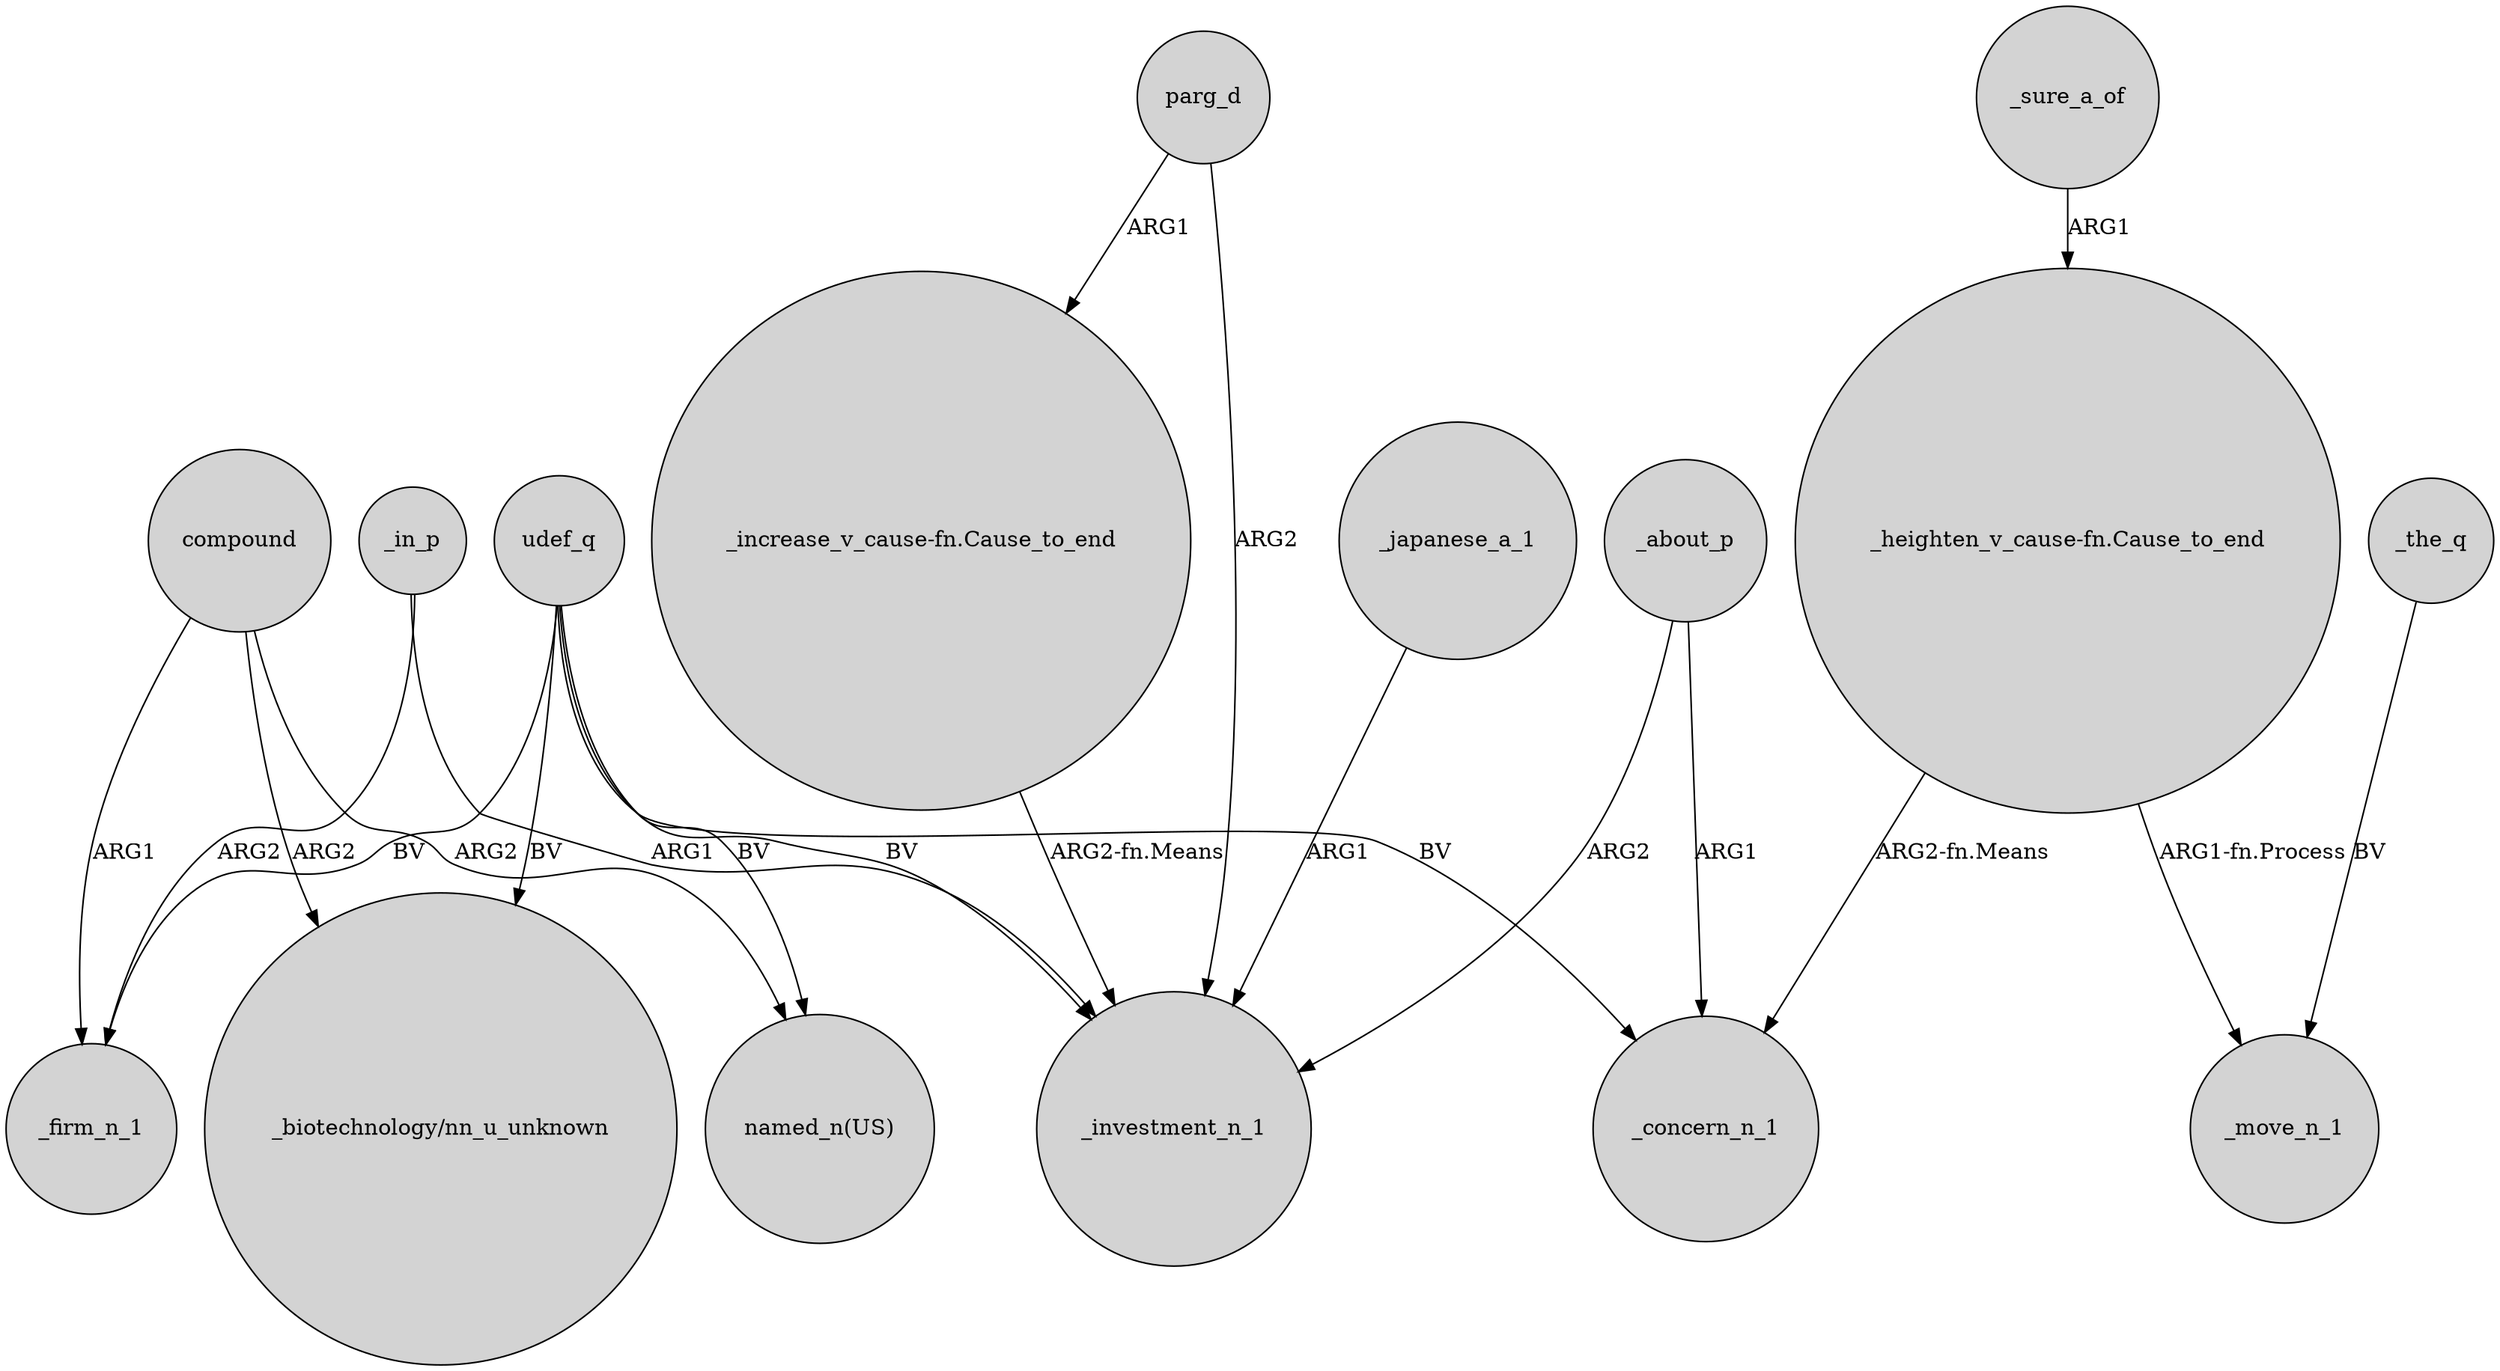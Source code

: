digraph {
	node [shape=circle style=filled]
	compound -> "_biotechnology/nn_u_unknown" [label=ARG2]
	_about_p -> _investment_n_1 [label=ARG2]
	_in_p -> _investment_n_1 [label=ARG1]
	"_heighten_v_cause-fn.Cause_to_end" -> _move_n_1 [label="ARG1-fn.Process"]
	_in_p -> _firm_n_1 [label=ARG2]
	_about_p -> _concern_n_1 [label=ARG1]
	udef_q -> _firm_n_1 [label=BV]
	parg_d -> "_increase_v_cause-fn.Cause_to_end" [label=ARG1]
	udef_q -> "_biotechnology/nn_u_unknown" [label=BV]
	_sure_a_of -> "_heighten_v_cause-fn.Cause_to_end" [label=ARG1]
	_japanese_a_1 -> _investment_n_1 [label=ARG1]
	parg_d -> _investment_n_1 [label=ARG2]
	udef_q -> _investment_n_1 [label=BV]
	"_increase_v_cause-fn.Cause_to_end" -> _investment_n_1 [label="ARG2-fn.Means"]
	compound -> _firm_n_1 [label=ARG1]
	udef_q -> _concern_n_1 [label=BV]
	"_heighten_v_cause-fn.Cause_to_end" -> _concern_n_1 [label="ARG2-fn.Means"]
	compound -> "named_n(US)" [label=ARG2]
	_the_q -> _move_n_1 [label=BV]
	udef_q -> "named_n(US)" [label=BV]
}
